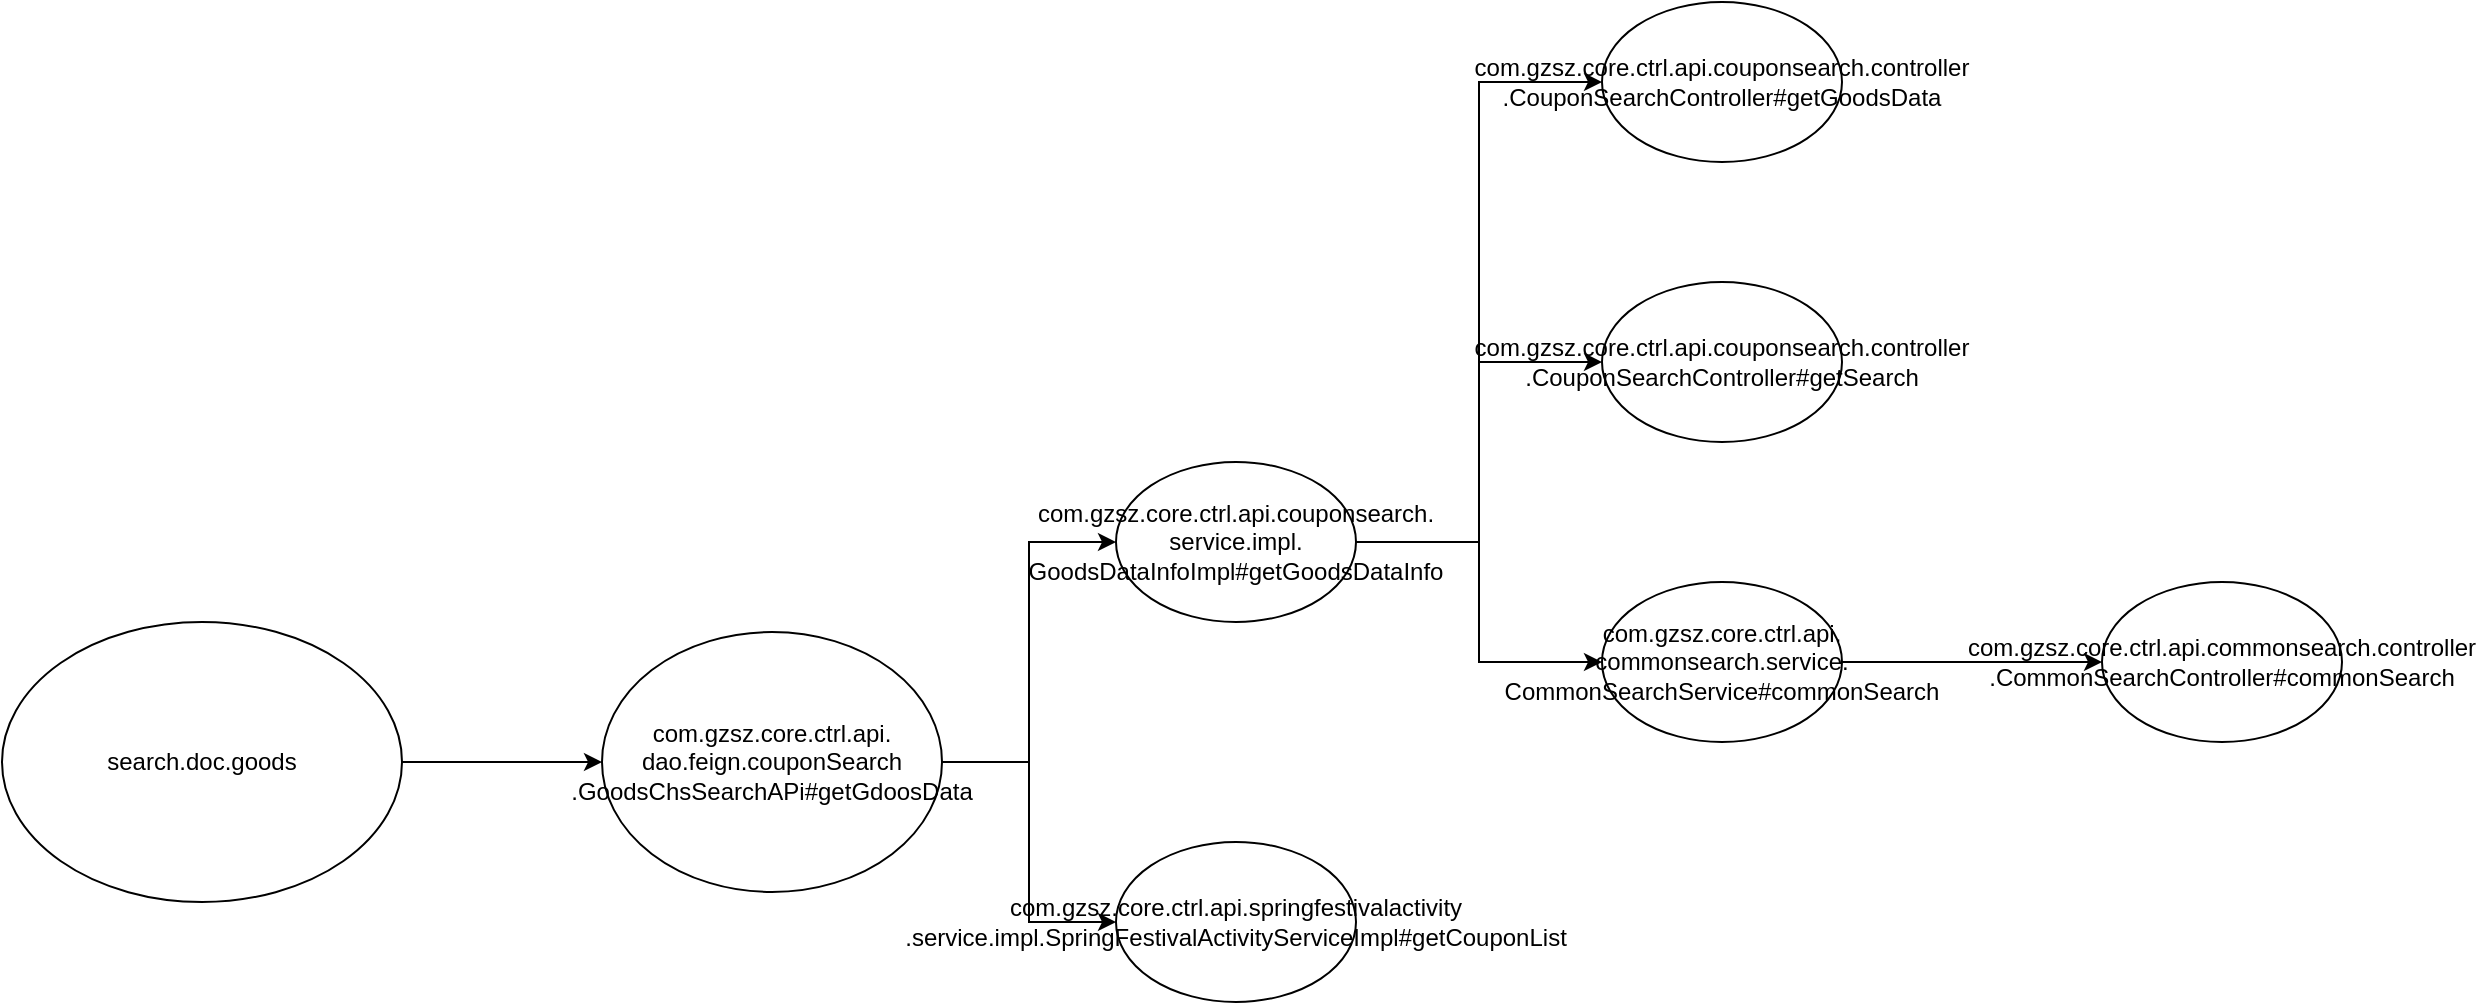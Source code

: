 <mxfile version="16.5.6" type="github">
  <diagram id="C5RBs43oDa-KdzZeNtuy" name="Page-1">
    <mxGraphModel dx="1422" dy="1955" grid="1" gridSize="10" guides="1" tooltips="1" connect="1" arrows="1" fold="1" page="1" pageScale="1" pageWidth="827" pageHeight="1169" math="0" shadow="0">
      <root>
        <mxCell id="WIyWlLk6GJQsqaUBKTNV-0" />
        <mxCell id="WIyWlLk6GJQsqaUBKTNV-1" parent="WIyWlLk6GJQsqaUBKTNV-0" />
        <mxCell id="O1ZsS-m6Jbnm8LBvg3Du-2" style="edgeStyle=orthogonalEdgeStyle;rounded=0;orthogonalLoop=1;jettySize=auto;html=1;" edge="1" parent="WIyWlLk6GJQsqaUBKTNV-1" source="O1ZsS-m6Jbnm8LBvg3Du-0" target="O1ZsS-m6Jbnm8LBvg3Du-1">
          <mxGeometry relative="1" as="geometry" />
        </mxCell>
        <mxCell id="O1ZsS-m6Jbnm8LBvg3Du-0" value="search.doc.goods" style="ellipse;whiteSpace=wrap;html=1;" vertex="1" parent="WIyWlLk6GJQsqaUBKTNV-1">
          <mxGeometry x="270" y="220" width="200" height="140" as="geometry" />
        </mxCell>
        <mxCell id="O1ZsS-m6Jbnm8LBvg3Du-4" style="edgeStyle=orthogonalEdgeStyle;rounded=0;orthogonalLoop=1;jettySize=auto;html=1;entryX=0;entryY=0.5;entryDx=0;entryDy=0;" edge="1" parent="WIyWlLk6GJQsqaUBKTNV-1" source="O1ZsS-m6Jbnm8LBvg3Du-1" target="O1ZsS-m6Jbnm8LBvg3Du-3">
          <mxGeometry relative="1" as="geometry" />
        </mxCell>
        <mxCell id="O1ZsS-m6Jbnm8LBvg3Du-6" style="edgeStyle=orthogonalEdgeStyle;rounded=0;orthogonalLoop=1;jettySize=auto;html=1;exitX=1;exitY=0.5;exitDx=0;exitDy=0;" edge="1" parent="WIyWlLk6GJQsqaUBKTNV-1" source="O1ZsS-m6Jbnm8LBvg3Du-1" target="O1ZsS-m6Jbnm8LBvg3Du-5">
          <mxGeometry relative="1" as="geometry" />
        </mxCell>
        <mxCell id="O1ZsS-m6Jbnm8LBvg3Du-1" value="com.gzsz.core.ctrl.api.&lt;br&gt;dao.feign.couponSearch&lt;br&gt;.GoodsChsSearchAPi#getGdoosData" style="ellipse;whiteSpace=wrap;html=1;" vertex="1" parent="WIyWlLk6GJQsqaUBKTNV-1">
          <mxGeometry x="570" y="225" width="170" height="130" as="geometry" />
        </mxCell>
        <mxCell id="O1ZsS-m6Jbnm8LBvg3Du-16" style="edgeStyle=orthogonalEdgeStyle;rounded=0;orthogonalLoop=1;jettySize=auto;html=1;exitX=1;exitY=0.5;exitDx=0;exitDy=0;entryX=0;entryY=0.5;entryDx=0;entryDy=0;" edge="1" parent="WIyWlLk6GJQsqaUBKTNV-1" source="O1ZsS-m6Jbnm8LBvg3Du-3" target="O1ZsS-m6Jbnm8LBvg3Du-15">
          <mxGeometry relative="1" as="geometry" />
        </mxCell>
        <mxCell id="O1ZsS-m6Jbnm8LBvg3Du-18" style="edgeStyle=orthogonalEdgeStyle;rounded=0;orthogonalLoop=1;jettySize=auto;html=1;exitX=1;exitY=0.5;exitDx=0;exitDy=0;entryX=0;entryY=0.5;entryDx=0;entryDy=0;" edge="1" parent="WIyWlLk6GJQsqaUBKTNV-1" source="O1ZsS-m6Jbnm8LBvg3Du-3" target="O1ZsS-m6Jbnm8LBvg3Du-9">
          <mxGeometry relative="1" as="geometry" />
        </mxCell>
        <mxCell id="O1ZsS-m6Jbnm8LBvg3Du-19" style="edgeStyle=orthogonalEdgeStyle;rounded=0;orthogonalLoop=1;jettySize=auto;html=1;exitX=1;exitY=0.5;exitDx=0;exitDy=0;entryX=0;entryY=0.5;entryDx=0;entryDy=0;" edge="1" parent="WIyWlLk6GJQsqaUBKTNV-1" source="O1ZsS-m6Jbnm8LBvg3Du-3" target="O1ZsS-m6Jbnm8LBvg3Du-12">
          <mxGeometry relative="1" as="geometry" />
        </mxCell>
        <mxCell id="O1ZsS-m6Jbnm8LBvg3Du-3" value="com.gzsz.core.ctrl.api.couponsearch.&lt;br&gt;service.impl.&lt;br&gt;GoodsDataInfoImpl#getGoodsDataInfo" style="ellipse;whiteSpace=wrap;html=1;" vertex="1" parent="WIyWlLk6GJQsqaUBKTNV-1">
          <mxGeometry x="827" y="140" width="120" height="80" as="geometry" />
        </mxCell>
        <mxCell id="O1ZsS-m6Jbnm8LBvg3Du-5" value="com.gzsz.core.ctrl.api.springfestivalactivity&lt;br&gt;.service.impl.SpringFestivalActivityServiceImpl#getCouponList" style="ellipse;whiteSpace=wrap;html=1;" vertex="1" parent="WIyWlLk6GJQsqaUBKTNV-1">
          <mxGeometry x="827" y="330" width="120" height="80" as="geometry" />
        </mxCell>
        <mxCell id="O1ZsS-m6Jbnm8LBvg3Du-9" value="com.gzsz.core.ctrl.api.couponsearch.controller&lt;br&gt;.CouponSearchController#getSearch" style="ellipse;whiteSpace=wrap;html=1;" vertex="1" parent="WIyWlLk6GJQsqaUBKTNV-1">
          <mxGeometry x="1070" y="50" width="120" height="80" as="geometry" />
        </mxCell>
        <mxCell id="O1ZsS-m6Jbnm8LBvg3Du-12" value="com.gzsz.core.ctrl.api.couponsearch.controller&lt;br&gt;.CouponSearchController#getGoodsData" style="ellipse;whiteSpace=wrap;html=1;" vertex="1" parent="WIyWlLk6GJQsqaUBKTNV-1">
          <mxGeometry x="1070" y="-90" width="120" height="80" as="geometry" />
        </mxCell>
        <mxCell id="O1ZsS-m6Jbnm8LBvg3Du-14" value="com.gzsz.core.ctrl.api.commonsearch.controller&lt;br&gt;.CommonSearchController#commonSearch" style="ellipse;whiteSpace=wrap;html=1;" vertex="1" parent="WIyWlLk6GJQsqaUBKTNV-1">
          <mxGeometry x="1320" y="200" width="120" height="80" as="geometry" />
        </mxCell>
        <mxCell id="O1ZsS-m6Jbnm8LBvg3Du-17" style="edgeStyle=orthogonalEdgeStyle;rounded=0;orthogonalLoop=1;jettySize=auto;html=1;" edge="1" parent="WIyWlLk6GJQsqaUBKTNV-1" source="O1ZsS-m6Jbnm8LBvg3Du-15" target="O1ZsS-m6Jbnm8LBvg3Du-14">
          <mxGeometry relative="1" as="geometry" />
        </mxCell>
        <mxCell id="O1ZsS-m6Jbnm8LBvg3Du-15" value="com.gzsz.core.ctrl.api.&lt;br&gt;commonsearch.service.&lt;br&gt;CommonSearchService#commonSearch" style="ellipse;whiteSpace=wrap;html=1;" vertex="1" parent="WIyWlLk6GJQsqaUBKTNV-1">
          <mxGeometry x="1070" y="200" width="120" height="80" as="geometry" />
        </mxCell>
      </root>
    </mxGraphModel>
  </diagram>
</mxfile>
